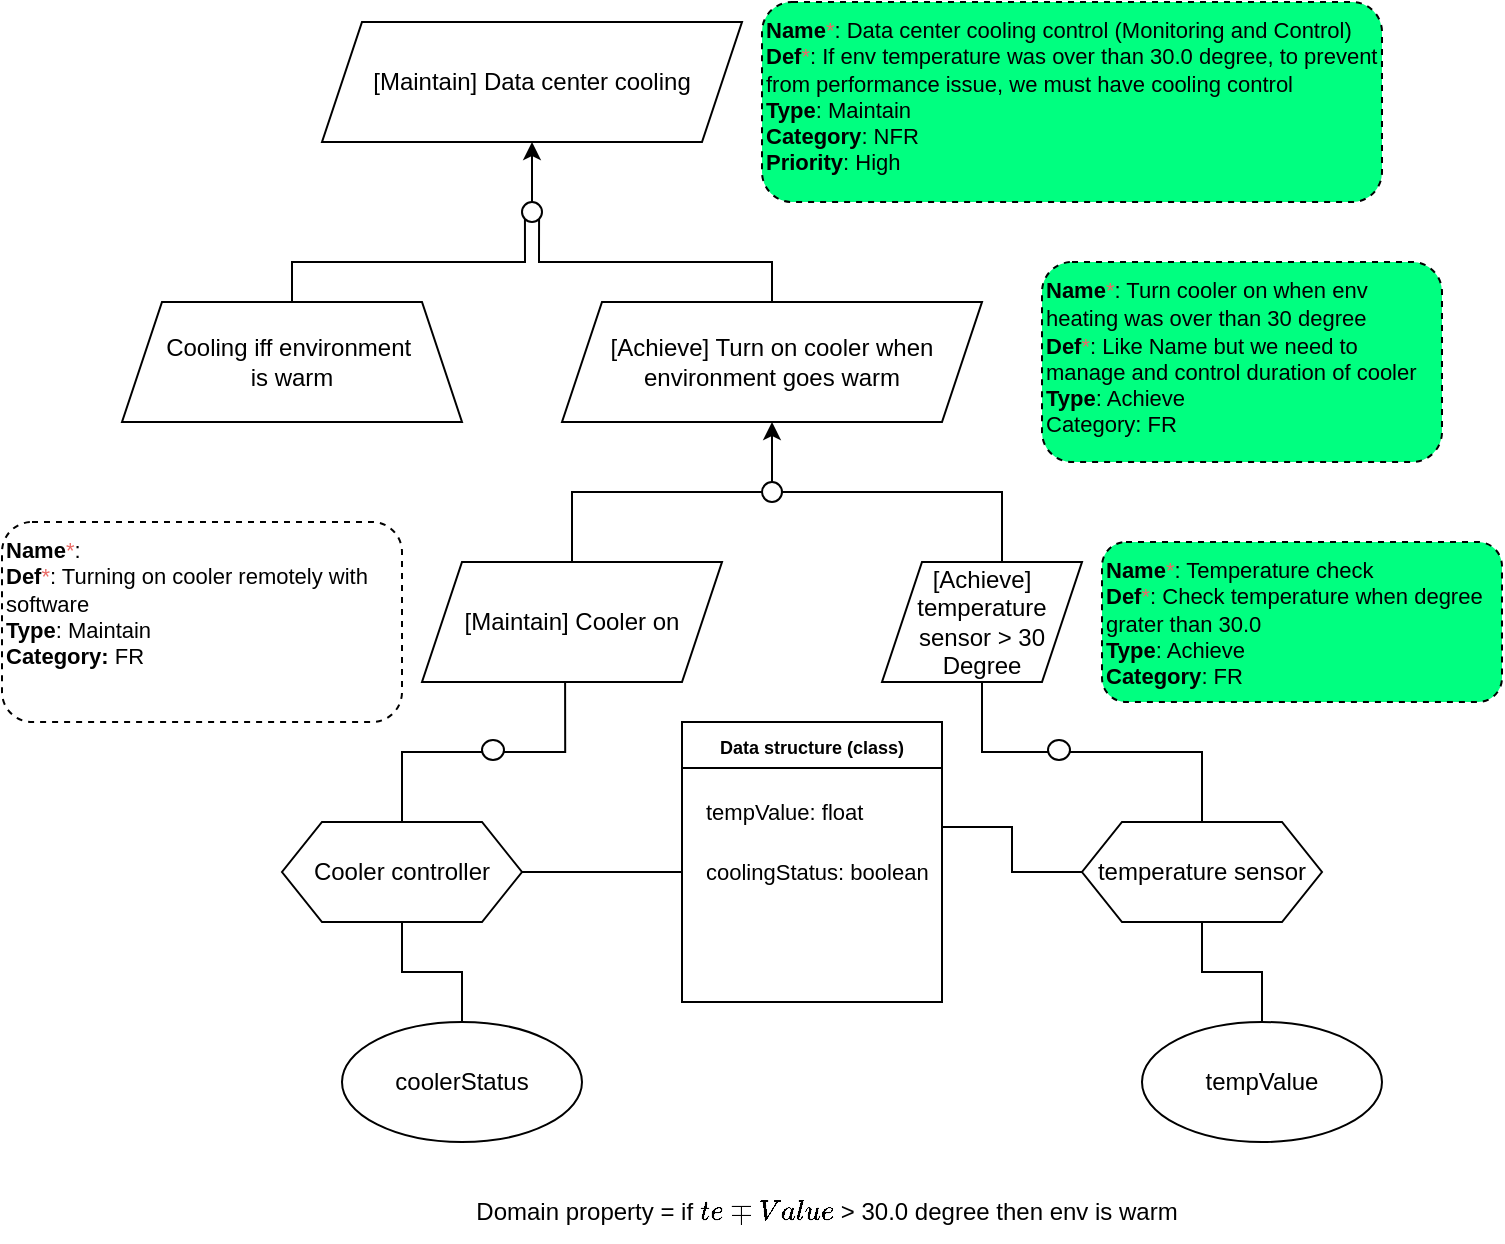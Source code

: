 <mxfile version="24.6.4" type="device">
  <diagram name="Page-1" id="WYZ6cibkrFNUXhECs_Jk">
    <mxGraphModel dx="424" dy="287" grid="1" gridSize="10" guides="1" tooltips="1" connect="1" arrows="1" fold="1" page="1" pageScale="1" pageWidth="850" pageHeight="1100" math="0" shadow="0">
      <root>
        <mxCell id="0" />
        <mxCell id="1" parent="0" />
        <mxCell id="gRMszufTlYzXkd9XCzZ1-1" value="[Maintain] Data center cooling" style="shape=parallelogram;perimeter=parallelogramPerimeter;whiteSpace=wrap;html=1;fixedSize=1;" vertex="1" parent="1">
          <mxGeometry x="250" y="70" width="210" height="60" as="geometry" />
        </mxCell>
        <mxCell id="gRMszufTlYzXkd9XCzZ1-13" style="edgeStyle=orthogonalEdgeStyle;rounded=0;orthogonalLoop=1;jettySize=auto;html=1;entryX=1;entryY=1;entryDx=0;entryDy=0;endArrow=none;endFill=0;exitX=0.5;exitY=0;exitDx=0;exitDy=0;" edge="1" parent="1" source="gRMszufTlYzXkd9XCzZ1-2" target="gRMszufTlYzXkd9XCzZ1-11">
          <mxGeometry relative="1" as="geometry" />
        </mxCell>
        <mxCell id="gRMszufTlYzXkd9XCzZ1-2" value="[Achieve] Turn on cooler when environment goes warm" style="shape=parallelogram;perimeter=parallelogramPerimeter;whiteSpace=wrap;html=1;fixedSize=1;" vertex="1" parent="1">
          <mxGeometry x="370" y="210" width="210" height="60" as="geometry" />
        </mxCell>
        <mxCell id="gRMszufTlYzXkd9XCzZ1-14" style="edgeStyle=orthogonalEdgeStyle;rounded=0;orthogonalLoop=1;jettySize=auto;html=1;entryX=0;entryY=1;entryDx=0;entryDy=0;endArrow=none;endFill=0;exitX=0.5;exitY=0;exitDx=0;exitDy=0;" edge="1" parent="1" source="gRMszufTlYzXkd9XCzZ1-4" target="gRMszufTlYzXkd9XCzZ1-11">
          <mxGeometry relative="1" as="geometry" />
        </mxCell>
        <mxCell id="gRMszufTlYzXkd9XCzZ1-4" value="Cooling iff environment&amp;nbsp;&lt;div&gt;is warm&lt;/div&gt;" style="shape=trapezoid;perimeter=trapezoidPerimeter;whiteSpace=wrap;html=1;fixedSize=1;" vertex="1" parent="1">
          <mxGeometry x="150" y="210" width="170" height="60" as="geometry" />
        </mxCell>
        <mxCell id="gRMszufTlYzXkd9XCzZ1-20" style="edgeStyle=orthogonalEdgeStyle;rounded=0;orthogonalLoop=1;jettySize=auto;html=1;entryX=1;entryY=0.5;entryDx=0;entryDy=0;endArrow=none;endFill=0;" edge="1" parent="1" source="gRMszufTlYzXkd9XCzZ1-5" target="gRMszufTlYzXkd9XCzZ1-15">
          <mxGeometry relative="1" as="geometry">
            <Array as="points">
              <mxPoint x="590" y="305" />
            </Array>
          </mxGeometry>
        </mxCell>
        <mxCell id="gRMszufTlYzXkd9XCzZ1-5" value="[Achieve] temperature sensor &amp;gt; 30 Degree" style="shape=parallelogram;perimeter=parallelogramPerimeter;whiteSpace=wrap;html=1;fixedSize=1;" vertex="1" parent="1">
          <mxGeometry x="530" y="340" width="100" height="60" as="geometry" />
        </mxCell>
        <mxCell id="gRMszufTlYzXkd9XCzZ1-19" style="edgeStyle=orthogonalEdgeStyle;rounded=0;orthogonalLoop=1;jettySize=auto;html=1;entryX=0;entryY=0.5;entryDx=0;entryDy=0;exitX=0.5;exitY=0;exitDx=0;exitDy=0;endArrow=none;endFill=0;" edge="1" parent="1" source="gRMszufTlYzXkd9XCzZ1-6" target="gRMszufTlYzXkd9XCzZ1-15">
          <mxGeometry relative="1" as="geometry" />
        </mxCell>
        <mxCell id="gRMszufTlYzXkd9XCzZ1-6" value="[Maintain] Cooler on" style="shape=parallelogram;perimeter=parallelogramPerimeter;whiteSpace=wrap;html=1;fixedSize=1;" vertex="1" parent="1">
          <mxGeometry x="300" y="340" width="150" height="60" as="geometry" />
        </mxCell>
        <mxCell id="gRMszufTlYzXkd9XCzZ1-12" style="edgeStyle=orthogonalEdgeStyle;rounded=0;orthogonalLoop=1;jettySize=auto;html=1;entryX=0.5;entryY=1;entryDx=0;entryDy=0;" edge="1" parent="1" source="gRMszufTlYzXkd9XCzZ1-11" target="gRMszufTlYzXkd9XCzZ1-1">
          <mxGeometry relative="1" as="geometry" />
        </mxCell>
        <mxCell id="gRMszufTlYzXkd9XCzZ1-11" value=" " style="ellipse;whiteSpace=wrap;html=1;aspect=fixed;" vertex="1" parent="1">
          <mxGeometry x="350" y="160" width="10" height="10" as="geometry" />
        </mxCell>
        <mxCell id="gRMszufTlYzXkd9XCzZ1-16" style="edgeStyle=orthogonalEdgeStyle;rounded=0;orthogonalLoop=1;jettySize=auto;html=1;entryX=0.5;entryY=1;entryDx=0;entryDy=0;" edge="1" parent="1" source="gRMszufTlYzXkd9XCzZ1-15" target="gRMszufTlYzXkd9XCzZ1-2">
          <mxGeometry relative="1" as="geometry" />
        </mxCell>
        <mxCell id="gRMszufTlYzXkd9XCzZ1-15" value=" " style="ellipse;whiteSpace=wrap;html=1;aspect=fixed;" vertex="1" parent="1">
          <mxGeometry x="470" y="300" width="10" height="10" as="geometry" />
        </mxCell>
        <mxCell id="gRMszufTlYzXkd9XCzZ1-38" style="edgeStyle=orthogonalEdgeStyle;rounded=0;orthogonalLoop=1;jettySize=auto;html=1;endArrow=none;endFill=0;" edge="1" parent="1" source="gRMszufTlYzXkd9XCzZ1-21">
          <mxGeometry relative="1" as="geometry">
            <mxPoint x="430" y="495" as="targetPoint" />
          </mxGeometry>
        </mxCell>
        <mxCell id="gRMszufTlYzXkd9XCzZ1-21" value="Cooler controller" style="shape=hexagon;perimeter=hexagonPerimeter2;whiteSpace=wrap;html=1;fixedSize=1;" vertex="1" parent="1">
          <mxGeometry x="230" y="470" width="120" height="50" as="geometry" />
        </mxCell>
        <mxCell id="gRMszufTlYzXkd9XCzZ1-23" style="edgeStyle=orthogonalEdgeStyle;rounded=0;orthogonalLoop=1;jettySize=auto;html=1;entryX=0.5;entryY=1;entryDx=0;entryDy=0;endArrow=none;endFill=0;" edge="1" parent="1" source="gRMszufTlYzXkd9XCzZ1-22" target="gRMszufTlYzXkd9XCzZ1-5">
          <mxGeometry relative="1" as="geometry" />
        </mxCell>
        <mxCell id="gRMszufTlYzXkd9XCzZ1-37" style="edgeStyle=orthogonalEdgeStyle;rounded=0;orthogonalLoop=1;jettySize=auto;html=1;entryX=1;entryY=0.75;entryDx=0;entryDy=0;endArrow=none;endFill=0;" edge="1" parent="1" source="gRMszufTlYzXkd9XCzZ1-22" target="gRMszufTlYzXkd9XCzZ1-34">
          <mxGeometry relative="1" as="geometry" />
        </mxCell>
        <mxCell id="gRMszufTlYzXkd9XCzZ1-22" value="temperature sensor" style="shape=hexagon;perimeter=hexagonPerimeter2;whiteSpace=wrap;html=1;fixedSize=1;" vertex="1" parent="1">
          <mxGeometry x="630" y="470" width="120" height="50" as="geometry" />
        </mxCell>
        <mxCell id="gRMszufTlYzXkd9XCzZ1-24" value=" " style="ellipse;whiteSpace=wrap;html=1;aspect=fixed;" vertex="1" parent="1">
          <mxGeometry x="613" y="429" width="11" height="10" as="geometry" />
        </mxCell>
        <mxCell id="gRMszufTlYzXkd9XCzZ1-26" style="edgeStyle=orthogonalEdgeStyle;rounded=0;orthogonalLoop=1;jettySize=auto;html=1;entryX=0.477;entryY=0.998;entryDx=0;entryDy=0;entryPerimeter=0;endArrow=none;endFill=0;" edge="1" parent="1" source="gRMszufTlYzXkd9XCzZ1-21" target="gRMszufTlYzXkd9XCzZ1-6">
          <mxGeometry relative="1" as="geometry" />
        </mxCell>
        <mxCell id="gRMszufTlYzXkd9XCzZ1-25" value=" " style="ellipse;whiteSpace=wrap;html=1;aspect=fixed;" vertex="1" parent="1">
          <mxGeometry x="330" y="429" width="11" height="10" as="geometry" />
        </mxCell>
        <mxCell id="gRMszufTlYzXkd9XCzZ1-30" style="edgeStyle=orthogonalEdgeStyle;rounded=0;orthogonalLoop=1;jettySize=auto;html=1;entryX=0.5;entryY=1;entryDx=0;entryDy=0;endArrow=none;endFill=0;" edge="1" parent="1" source="gRMszufTlYzXkd9XCzZ1-28" target="gRMszufTlYzXkd9XCzZ1-22">
          <mxGeometry relative="1" as="geometry" />
        </mxCell>
        <mxCell id="gRMszufTlYzXkd9XCzZ1-28" value="tempValue" style="ellipse;whiteSpace=wrap;html=1;" vertex="1" parent="1">
          <mxGeometry x="660" y="570" width="120" height="60" as="geometry" />
        </mxCell>
        <mxCell id="gRMszufTlYzXkd9XCzZ1-31" style="edgeStyle=orthogonalEdgeStyle;rounded=0;orthogonalLoop=1;jettySize=auto;html=1;endArrow=none;endFill=0;" edge="1" parent="1" source="gRMszufTlYzXkd9XCzZ1-29" target="gRMszufTlYzXkd9XCzZ1-21">
          <mxGeometry relative="1" as="geometry" />
        </mxCell>
        <mxCell id="gRMszufTlYzXkd9XCzZ1-29" value="coolerStatus" style="ellipse;whiteSpace=wrap;html=1;" vertex="1" parent="1">
          <mxGeometry x="260" y="570" width="120" height="60" as="geometry" />
        </mxCell>
        <mxCell id="gRMszufTlYzXkd9XCzZ1-33" value="&lt;font style=&quot;font-size: 9px;&quot;&gt;Data structure (class)&lt;/font&gt;" style="swimlane;whiteSpace=wrap;html=1;" vertex="1" parent="1">
          <mxGeometry x="430" y="420" width="130" height="140" as="geometry" />
        </mxCell>
        <mxCell id="gRMszufTlYzXkd9XCzZ1-34" value="tempValue: float" style="text;html=1;align=left;verticalAlign=middle;whiteSpace=wrap;rounded=0;fontSize=11;" vertex="1" parent="gRMszufTlYzXkd9XCzZ1-33">
          <mxGeometry x="10" y="30" width="120" height="30" as="geometry" />
        </mxCell>
        <mxCell id="gRMszufTlYzXkd9XCzZ1-35" value="coolingStatus: boolean" style="text;html=1;align=left;verticalAlign=middle;whiteSpace=wrap;rounded=0;fontSize=11;" vertex="1" parent="gRMszufTlYzXkd9XCzZ1-33">
          <mxGeometry x="10" y="60" width="120" height="30" as="geometry" />
        </mxCell>
        <mxCell id="gRMszufTlYzXkd9XCzZ1-40" value="&lt;span style=&quot;font-size: 12px; text-wrap: nowrap;&quot;&gt;Domain property = if `tempValue` &amp;gt; 30.0 degree&amp;nbsp;&lt;/span&gt;&lt;span style=&quot;font-size: 12px; text-wrap: nowrap; background-color: initial;&quot;&gt;then env is warm&lt;/span&gt;" style="text;html=1;align=center;verticalAlign=middle;whiteSpace=wrap;rounded=0;fontSize=11;" vertex="1" parent="1">
          <mxGeometry x="330" y="650" width="345" height="30" as="geometry" />
        </mxCell>
        <mxCell id="gRMszufTlYzXkd9XCzZ1-42" value="&lt;font style=&quot;font-size: 11px;&quot;&gt;&lt;b&gt;Name&lt;/b&gt;&lt;font color=&quot;#ea6b66&quot;&gt;*&lt;/font&gt;: Data center cooling control (Monitoring and Control)&lt;/font&gt;&lt;div style=&quot;font-size: 11px;&quot;&gt;&lt;font style=&quot;font-size: 11px;&quot;&gt;&lt;b&gt;Def&lt;/b&gt;&lt;font color=&quot;#ea6b66&quot;&gt;*&lt;/font&gt;: If env temperature was over than 30.0 degree, to prevent from performance issue, we must have cooling control&lt;/font&gt;&lt;/div&gt;&lt;div style=&quot;font-size: 11px;&quot;&gt;&lt;font style=&quot;font-size: 11px;&quot;&gt;&lt;b&gt;Type&lt;/b&gt;: Maintain&lt;/font&gt;&lt;/div&gt;&lt;div style=&quot;font-size: 11px;&quot;&gt;&lt;font style=&quot;font-size: 11px;&quot;&gt;&lt;b&gt;Category&lt;/b&gt;: NFR&lt;/font&gt;&lt;/div&gt;&lt;div style=&quot;font-size: 11px;&quot;&gt;&lt;font style=&quot;font-size: 11px;&quot;&gt;&lt;b&gt;Priority&lt;/b&gt;: High&lt;/font&gt;&lt;/div&gt;" style="rounded=1;whiteSpace=wrap;html=1;dashed=1;align=left;verticalAlign=top;fillColor=#00FF80;" vertex="1" parent="1">
          <mxGeometry x="470" y="60" width="310" height="100" as="geometry" />
        </mxCell>
        <mxCell id="gRMszufTlYzXkd9XCzZ1-43" value="&lt;font style=&quot;font-size: 11px;&quot;&gt;&lt;b&gt;Name&lt;/b&gt;&lt;font color=&quot;#ea6b66&quot;&gt;*&lt;/font&gt;: Turn cooler on when env heating was over than 30 degree&lt;/font&gt;&lt;div style=&quot;font-size: 11px;&quot;&gt;&lt;font style=&quot;font-size: 11px;&quot;&gt;&lt;b&gt;Def&lt;/b&gt;&lt;font color=&quot;#ea6b66&quot;&gt;*&lt;/font&gt;: Like Name but we need to manage and control duration of cooler&lt;/font&gt;&lt;/div&gt;&lt;div style=&quot;font-size: 11px;&quot;&gt;&lt;font style=&quot;font-size: 11px;&quot;&gt;&lt;b&gt;Type&lt;/b&gt;: Achieve&lt;/font&gt;&lt;/div&gt;&lt;div style=&quot;font-size: 11px;&quot;&gt;&lt;font style=&quot;font-size: 11px;&quot;&gt;Category: FR&lt;/font&gt;&lt;/div&gt;" style="rounded=1;whiteSpace=wrap;html=1;dashed=1;align=left;verticalAlign=top;fillColor=#00FF80;" vertex="1" parent="1">
          <mxGeometry x="610" y="190" width="200" height="100" as="geometry" />
        </mxCell>
        <mxCell id="gRMszufTlYzXkd9XCzZ1-44" value="&lt;font style=&quot;font-size: 11px;&quot;&gt;&lt;b&gt;Name&lt;/b&gt;&lt;font color=&quot;#ea6b66&quot;&gt;*&lt;/font&gt;: Temperature check&lt;/font&gt;&lt;div style=&quot;font-size: 11px;&quot;&gt;&lt;font style=&quot;font-size: 11px;&quot;&gt;&lt;b&gt;Def&lt;/b&gt;&lt;font color=&quot;#ea6b66&quot;&gt;*&lt;/font&gt;: Check temperature when degree grater than 30.0&lt;/font&gt;&lt;/div&gt;&lt;div style=&quot;font-size: 11px;&quot;&gt;&lt;font style=&quot;font-size: 11px;&quot;&gt;&lt;b&gt;Type&lt;/b&gt;: Achieve&lt;/font&gt;&lt;/div&gt;&lt;div style=&quot;font-size: 11px;&quot;&gt;&lt;font style=&quot;font-size: 11px;&quot;&gt;&lt;b&gt;Category&lt;/b&gt;: FR&lt;/font&gt;&lt;/div&gt;" style="rounded=1;whiteSpace=wrap;html=1;dashed=1;align=left;verticalAlign=top;fillColor=#00FF80;" vertex="1" parent="1">
          <mxGeometry x="640" y="330" width="200" height="80" as="geometry" />
        </mxCell>
        <mxCell id="gRMszufTlYzXkd9XCzZ1-45" value="&lt;font style=&quot;font-size: 11px;&quot;&gt;&lt;b&gt;Name&lt;/b&gt;&lt;font color=&quot;#ea6b66&quot;&gt;*&lt;/font&gt;:&amp;nbsp;&lt;/font&gt;&lt;div style=&quot;font-size: 11px;&quot;&gt;&lt;font style=&quot;font-size: 11px;&quot;&gt;&lt;b&gt;Def&lt;/b&gt;&lt;font color=&quot;#ea6b66&quot;&gt;*&lt;/font&gt;: Turning on cooler remotely with software&amp;nbsp;&lt;/font&gt;&lt;/div&gt;&lt;div style=&quot;font-size: 11px;&quot;&gt;&lt;font style=&quot;font-size: 11px;&quot;&gt;&lt;b&gt;Type&lt;/b&gt;: Maintain&lt;/font&gt;&lt;/div&gt;&lt;div style=&quot;font-size: 11px;&quot;&gt;&lt;font style=&quot;font-size: 11px;&quot;&gt;&lt;b&gt;Category:&amp;nbsp;&lt;/b&gt;&lt;/font&gt;&lt;span style=&quot;background-color: initial;&quot;&gt;FR&lt;/span&gt;&lt;b style=&quot;background-color: initial;&quot;&gt;&amp;nbsp;&lt;/b&gt;&lt;/div&gt;" style="rounded=1;whiteSpace=wrap;html=1;dashed=1;align=left;verticalAlign=top;" vertex="1" parent="1">
          <mxGeometry x="90" y="320" width="200" height="100" as="geometry" />
        </mxCell>
      </root>
    </mxGraphModel>
  </diagram>
</mxfile>
